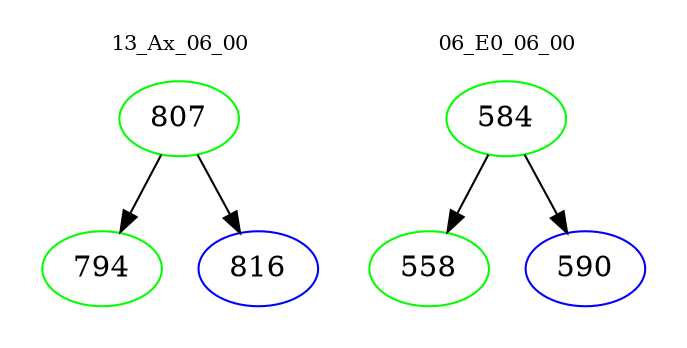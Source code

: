 digraph{
subgraph cluster_0 {
color = white
label = "13_Ax_06_00";
fontsize=10;
T0_807 [label="807", color="green"]
T0_807 -> T0_794 [color="black"]
T0_794 [label="794", color="green"]
T0_807 -> T0_816 [color="black"]
T0_816 [label="816", color="blue"]
}
subgraph cluster_1 {
color = white
label = "06_E0_06_00";
fontsize=10;
T1_584 [label="584", color="green"]
T1_584 -> T1_558 [color="black"]
T1_558 [label="558", color="green"]
T1_584 -> T1_590 [color="black"]
T1_590 [label="590", color="blue"]
}
}
